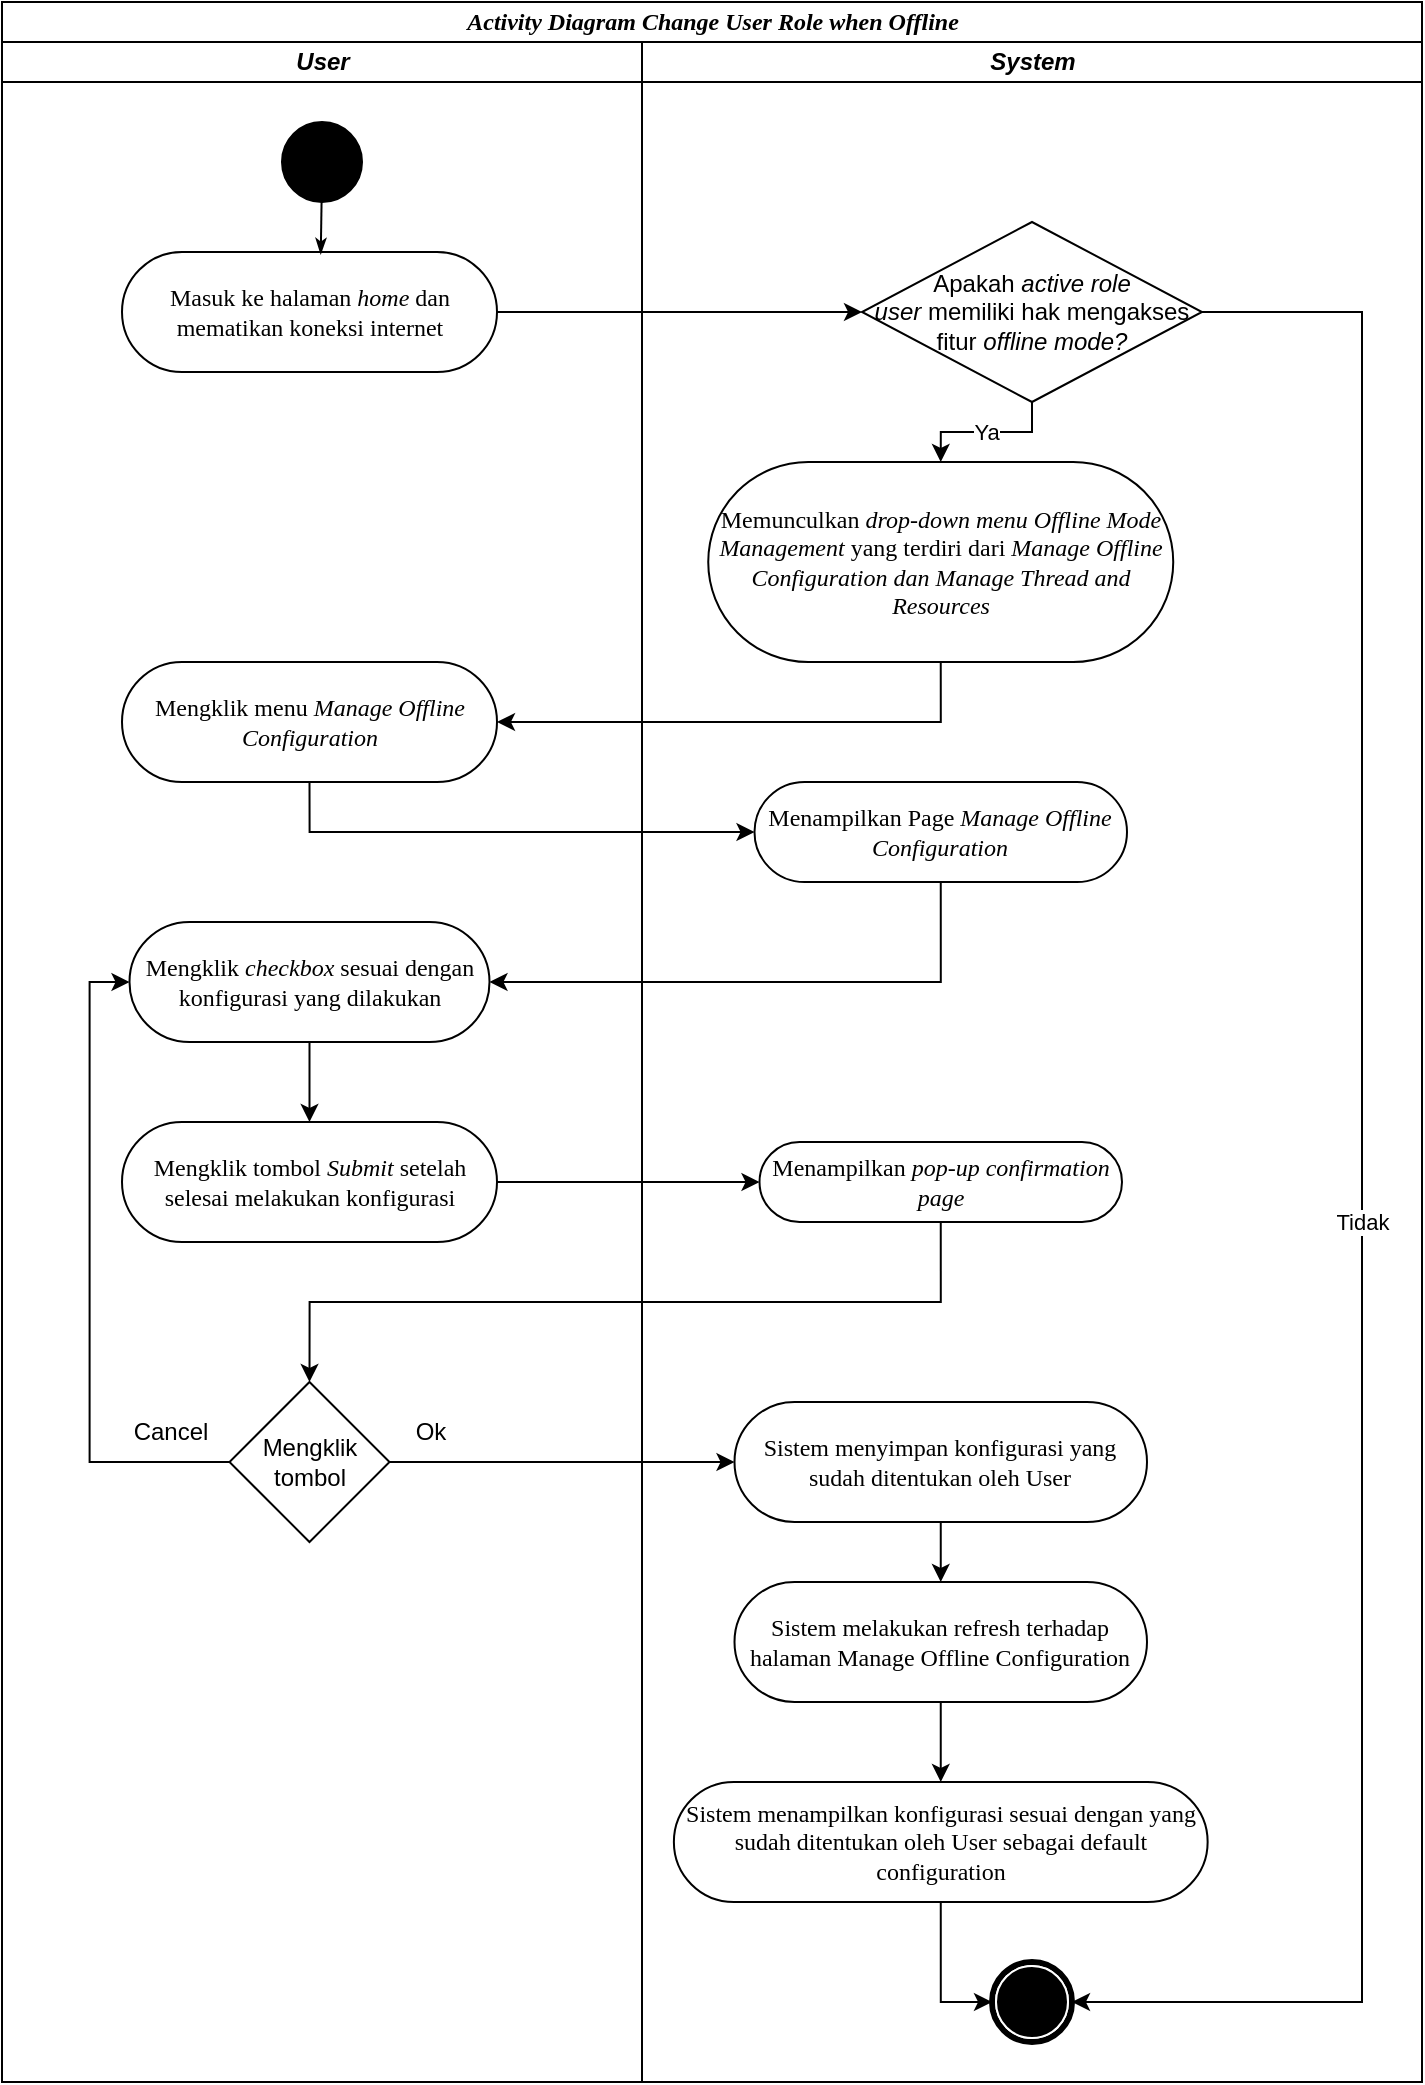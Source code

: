 <mxfile version="20.8.3" type="github">
  <diagram name="Page-1" id="0783ab3e-0a74-02c8-0abd-f7b4e66b4bec">
    <mxGraphModel dx="1050" dy="581" grid="1" gridSize="10" guides="1" tooltips="1" connect="1" arrows="1" fold="1" page="1" pageScale="1" pageWidth="850" pageHeight="1100" background="none" math="0" shadow="0">
      <root>
        <mxCell id="0" />
        <mxCell id="1" parent="0" />
        <mxCell id="1c1d494c118603dd-1" value="&lt;i&gt;Activity Diagram&lt;/i&gt;&amp;nbsp;&lt;i&gt;Change User Role when Offline&lt;/i&gt;" style="swimlane;html=1;childLayout=stackLayout;startSize=20;rounded=0;shadow=0;comic=0;labelBackgroundColor=none;strokeWidth=1;fontFamily=Verdana;fontSize=12;align=center;" parent="1" vertex="1">
          <mxGeometry x="70" y="40" width="710" height="1040" as="geometry" />
        </mxCell>
        <mxCell id="9redM43dmEc5Fs1zs8RA-5" style="rounded=0;orthogonalLoop=1;jettySize=auto;html=1;exitX=1;exitY=0.5;exitDx=0;exitDy=0;" parent="1c1d494c118603dd-1" source="60571a20871a0731-8" target="9redM43dmEc5Fs1zs8RA-4" edge="1">
          <mxGeometry relative="1" as="geometry" />
        </mxCell>
        <mxCell id="1c1d494c118603dd-2" value="&lt;i&gt;User&lt;/i&gt;" style="swimlane;html=1;startSize=20;" parent="1c1d494c118603dd-1" vertex="1">
          <mxGeometry y="20" width="320" height="1020" as="geometry">
            <mxRectangle y="20" width="40" height="970" as="alternateBounds" />
          </mxGeometry>
        </mxCell>
        <mxCell id="60571a20871a0731-4" value="" style="ellipse;whiteSpace=wrap;html=1;rounded=0;shadow=0;comic=0;labelBackgroundColor=none;strokeWidth=1;fillColor=#000000;fontFamily=Verdana;fontSize=12;align=center;" parent="1c1d494c118603dd-2" vertex="1">
          <mxGeometry x="140" y="40" width="40" height="40" as="geometry" />
        </mxCell>
        <mxCell id="60571a20871a0731-8" value="Masuk ke halaman &lt;i&gt;home &lt;/i&gt;dan mematikan koneksi internet" style="rounded=1;whiteSpace=wrap;html=1;shadow=0;comic=0;labelBackgroundColor=none;strokeWidth=1;fontFamily=Verdana;fontSize=12;align=center;arcSize=50;" parent="1c1d494c118603dd-2" vertex="1">
          <mxGeometry x="60" y="105" width="187.5" height="60" as="geometry" />
        </mxCell>
        <mxCell id="1c1d494c118603dd-27" style="rounded=0;html=1;labelBackgroundColor=none;startArrow=none;startFill=0;startSize=5;endArrow=classicThin;endFill=1;endSize=5;jettySize=auto;orthogonalLoop=1;strokeWidth=1;fontFamily=Verdana;fontSize=12;entryX=0.53;entryY=0.018;entryDx=0;entryDy=0;entryPerimeter=0;" parent="1c1d494c118603dd-2" source="60571a20871a0731-4" target="60571a20871a0731-8" edge="1">
          <mxGeometry relative="1" as="geometry">
            <mxPoint x="160" y="100" as="targetPoint" />
          </mxGeometry>
        </mxCell>
        <mxCell id="PpYWxhjhXhYmPH21UP2K-2" value="Mengklik menu &lt;i&gt;Manage Offline Configuration&lt;/i&gt;" style="rounded=1;whiteSpace=wrap;html=1;shadow=0;comic=0;labelBackgroundColor=none;strokeWidth=1;fontFamily=Verdana;fontSize=12;align=center;arcSize=50;" parent="1c1d494c118603dd-2" vertex="1">
          <mxGeometry x="60" y="310" width="187.5" height="60" as="geometry" />
        </mxCell>
        <mxCell id="9redM43dmEc5Fs1zs8RA-7" value="Mengklik &lt;i&gt;checkbox &lt;/i&gt;sesuai dengan konfigurasi yang dilakukan" style="rounded=1;whiteSpace=wrap;html=1;shadow=0;comic=0;labelBackgroundColor=none;strokeWidth=1;fontFamily=Verdana;fontSize=12;align=center;arcSize=50;" parent="1c1d494c118603dd-2" vertex="1">
          <mxGeometry x="63.75" y="440" width="180" height="60" as="geometry" />
        </mxCell>
        <mxCell id="9redM43dmEc5Fs1zs8RA-8" value="Mengklik tombol &lt;i&gt;Submit &lt;/i&gt;setelah selesai melakukan konfigurasi" style="rounded=1;whiteSpace=wrap;html=1;shadow=0;comic=0;labelBackgroundColor=none;strokeWidth=1;fontFamily=Verdana;fontSize=12;align=center;arcSize=50;" parent="1c1d494c118603dd-2" vertex="1">
          <mxGeometry x="60" y="540" width="187.5" height="60" as="geometry" />
        </mxCell>
        <mxCell id="9redM43dmEc5Fs1zs8RA-12" style="edgeStyle=orthogonalEdgeStyle;rounded=0;orthogonalLoop=1;jettySize=auto;html=1;exitX=0.5;exitY=1;exitDx=0;exitDy=0;entryX=0.5;entryY=0;entryDx=0;entryDy=0;" parent="1c1d494c118603dd-2" source="9redM43dmEc5Fs1zs8RA-7" target="9redM43dmEc5Fs1zs8RA-8" edge="1">
          <mxGeometry relative="1" as="geometry" />
        </mxCell>
        <mxCell id="PpYWxhjhXhYmPH21UP2K-8" value="Cancel" style="text;html=1;align=center;verticalAlign=middle;resizable=0;points=[];autosize=1;strokeColor=none;fillColor=none;" parent="1c1d494c118603dd-2" vertex="1">
          <mxGeometry x="53.75" y="680" width="60" height="30" as="geometry" />
        </mxCell>
        <mxCell id="PpYWxhjhXhYmPH21UP2K-9" value="Ok" style="text;html=1;align=center;verticalAlign=middle;resizable=0;points=[];autosize=1;strokeColor=none;fillColor=none;" parent="1c1d494c118603dd-2" vertex="1">
          <mxGeometry x="193.75" y="680" width="40" height="30" as="geometry" />
        </mxCell>
        <mxCell id="PpYWxhjhXhYmPH21UP2K-5" value="Mengklik tombol" style="rhombus;whiteSpace=wrap;html=1;" parent="1c1d494c118603dd-2" vertex="1">
          <mxGeometry x="113.75" y="670" width="80" height="80" as="geometry" />
        </mxCell>
        <mxCell id="PpYWxhjhXhYmPH21UP2K-6" style="edgeStyle=orthogonalEdgeStyle;rounded=0;orthogonalLoop=1;jettySize=auto;html=1;exitX=0;exitY=0.5;exitDx=0;exitDy=0;entryX=0;entryY=0.5;entryDx=0;entryDy=0;" parent="1c1d494c118603dd-2" source="PpYWxhjhXhYmPH21UP2K-5" target="9redM43dmEc5Fs1zs8RA-7" edge="1">
          <mxGeometry relative="1" as="geometry" />
        </mxCell>
        <mxCell id="1c1d494c118603dd-4" value="&lt;i&gt;System&lt;/i&gt;" style="swimlane;html=1;startSize=20;" parent="1c1d494c118603dd-1" vertex="1">
          <mxGeometry x="320" y="20" width="390" height="1020" as="geometry" />
        </mxCell>
        <mxCell id="60571a20871a0731-5" value="" style="shape=mxgraph.bpmn.shape;html=1;verticalLabelPosition=bottom;labelBackgroundColor=#ffffff;verticalAlign=top;perimeter=ellipsePerimeter;outline=end;symbol=terminate;rounded=0;shadow=0;comic=0;strokeWidth=1;fontFamily=Verdana;fontSize=12;align=center;" parent="1c1d494c118603dd-4" vertex="1">
          <mxGeometry x="175" y="960" width="40" height="40" as="geometry" />
        </mxCell>
        <mxCell id="9redM43dmEc5Fs1zs8RA-4" value="Apakah &lt;i&gt;active role user&lt;/i&gt;&amp;nbsp;memiliki hak mengakses fitur &lt;i&gt;offline mode?&lt;/i&gt;" style="rhombus;whiteSpace=wrap;html=1;" parent="1c1d494c118603dd-4" vertex="1">
          <mxGeometry x="110" y="90" width="170" height="90" as="geometry" />
        </mxCell>
        <mxCell id="9redM43dmEc5Fs1zs8RA-6" value="Menampilkan Page &lt;i&gt;Manage Offline Configuration&lt;/i&gt;" style="rounded=1;whiteSpace=wrap;html=1;shadow=0;comic=0;labelBackgroundColor=none;strokeWidth=1;fontFamily=Verdana;fontSize=12;align=center;arcSize=50;" parent="1c1d494c118603dd-4" vertex="1">
          <mxGeometry x="56.25" y="370" width="186.25" height="50" as="geometry" />
        </mxCell>
        <mxCell id="9redM43dmEc5Fs1zs8RA-16" value="" style="endArrow=classic;html=1;rounded=0;exitX=0.5;exitY=1;exitDx=0;exitDy=0;entryX=0.5;entryY=0;entryDx=0;entryDy=0;edgeStyle=orthogonalEdgeStyle;" parent="1c1d494c118603dd-4" source="9redM43dmEc5Fs1zs8RA-4" target="9redM43dmEc5Fs1zs8RA-35" edge="1">
          <mxGeometry relative="1" as="geometry">
            <mxPoint x="70" y="250" as="sourcePoint" />
            <mxPoint x="170" y="250" as="targetPoint" />
          </mxGeometry>
        </mxCell>
        <mxCell id="9redM43dmEc5Fs1zs8RA-17" value="Ya" style="edgeLabel;resizable=0;html=1;align=center;verticalAlign=middle;" parent="9redM43dmEc5Fs1zs8RA-16" connectable="0" vertex="1">
          <mxGeometry relative="1" as="geometry" />
        </mxCell>
        <mxCell id="9redM43dmEc5Fs1zs8RA-18" value="" style="endArrow=classic;html=1;rounded=0;exitX=1;exitY=0.5;exitDx=0;exitDy=0;edgeStyle=orthogonalEdgeStyle;entryX=1;entryY=0.5;entryDx=0;entryDy=0;" parent="1c1d494c118603dd-4" source="9redM43dmEc5Fs1zs8RA-4" target="60571a20871a0731-5" edge="1">
          <mxGeometry relative="1" as="geometry">
            <mxPoint x="180" y="190" as="sourcePoint" />
            <mxPoint x="288" y="700" as="targetPoint" />
            <Array as="points">
              <mxPoint x="360" y="135" />
              <mxPoint x="360" y="980" />
            </Array>
          </mxGeometry>
        </mxCell>
        <mxCell id="9redM43dmEc5Fs1zs8RA-19" value="Tidak" style="edgeLabel;resizable=0;html=1;align=center;verticalAlign=middle;" parent="9redM43dmEc5Fs1zs8RA-18" connectable="0" vertex="1">
          <mxGeometry relative="1" as="geometry" />
        </mxCell>
        <mxCell id="9redM43dmEc5Fs1zs8RA-35" value="Memunculkan &lt;i&gt;drop-down menu Offline Mode Management &lt;/i&gt;yang terdiri dari &lt;i&gt;Manage Offline Configuration dan Manage Thread and Resources&lt;/i&gt;" style="rounded=1;whiteSpace=wrap;html=1;shadow=0;comic=0;labelBackgroundColor=none;strokeWidth=1;fontFamily=Verdana;fontSize=12;align=center;arcSize=50;" parent="1c1d494c118603dd-4" vertex="1">
          <mxGeometry x="33.12" y="210" width="232.5" height="100" as="geometry" />
        </mxCell>
        <mxCell id="9redM43dmEc5Fs1zs8RA-9" value="Menampilkan &lt;i&gt;pop-up confirmation page&lt;/i&gt;" style="rounded=1;whiteSpace=wrap;html=1;shadow=0;comic=0;labelBackgroundColor=none;strokeWidth=1;fontFamily=Verdana;fontSize=12;align=center;arcSize=50;" parent="1c1d494c118603dd-4" vertex="1">
          <mxGeometry x="58.75" y="550" width="181.25" height="40" as="geometry" />
        </mxCell>
        <mxCell id="9redM43dmEc5Fs1zs8RA-37" value="Sistem menyimpan konfigurasi yang sudah ditentukan oleh User" style="rounded=1;whiteSpace=wrap;html=1;shadow=0;comic=0;labelBackgroundColor=none;strokeWidth=1;fontFamily=Verdana;fontSize=12;align=center;arcSize=50;" parent="1c1d494c118603dd-4" vertex="1">
          <mxGeometry x="46.25" y="680" width="206.25" height="60" as="geometry" />
        </mxCell>
        <mxCell id="9redM43dmEc5Fs1zs8RA-39" style="edgeStyle=orthogonalEdgeStyle;rounded=0;orthogonalLoop=1;jettySize=auto;html=1;exitX=0.5;exitY=1;exitDx=0;exitDy=0;entryX=0.5;entryY=0;entryDx=0;entryDy=0;" parent="1c1d494c118603dd-4" source="9redM43dmEc5Fs1zs8RA-37" target="PpYWxhjhXhYmPH21UP2K-11" edge="1">
          <mxGeometry relative="1" as="geometry">
            <Array as="points" />
            <mxPoint x="136" y="820" as="targetPoint" />
          </mxGeometry>
        </mxCell>
        <mxCell id="PpYWxhjhXhYmPH21UP2K-14" style="edgeStyle=orthogonalEdgeStyle;rounded=0;orthogonalLoop=1;jettySize=auto;html=1;exitX=0.5;exitY=1;exitDx=0;exitDy=0;entryX=0.5;entryY=0;entryDx=0;entryDy=0;" parent="1c1d494c118603dd-4" source="PpYWxhjhXhYmPH21UP2K-11" target="PpYWxhjhXhYmPH21UP2K-12" edge="1">
          <mxGeometry relative="1" as="geometry" />
        </mxCell>
        <mxCell id="PpYWxhjhXhYmPH21UP2K-11" value="Sistem melakukan refresh terhadap halaman Manage Offline Configuration" style="rounded=1;whiteSpace=wrap;html=1;shadow=0;comic=0;labelBackgroundColor=none;strokeWidth=1;fontFamily=Verdana;fontSize=12;align=center;arcSize=50;" parent="1c1d494c118603dd-4" vertex="1">
          <mxGeometry x="46.25" y="770" width="206.25" height="60" as="geometry" />
        </mxCell>
        <mxCell id="PpYWxhjhXhYmPH21UP2K-15" style="edgeStyle=orthogonalEdgeStyle;rounded=0;orthogonalLoop=1;jettySize=auto;html=1;exitX=0.5;exitY=1;exitDx=0;exitDy=0;entryX=0;entryY=0.5;entryDx=0;entryDy=0;" parent="1c1d494c118603dd-4" source="PpYWxhjhXhYmPH21UP2K-12" target="60571a20871a0731-5" edge="1">
          <mxGeometry relative="1" as="geometry" />
        </mxCell>
        <mxCell id="PpYWxhjhXhYmPH21UP2K-12" value="Sistem menampilkan konfigurasi sesuai dengan yang sudah ditentukan oleh User sebagai default configuration" style="rounded=1;whiteSpace=wrap;html=1;shadow=0;comic=0;labelBackgroundColor=none;strokeWidth=1;fontFamily=Verdana;fontSize=12;align=center;arcSize=50;" parent="1c1d494c118603dd-4" vertex="1">
          <mxGeometry x="15.94" y="870" width="266.88" height="60" as="geometry" />
        </mxCell>
        <mxCell id="9redM43dmEc5Fs1zs8RA-36" style="edgeStyle=orthogonalEdgeStyle;rounded=0;orthogonalLoop=1;jettySize=auto;html=1;exitX=0.5;exitY=1;exitDx=0;exitDy=0;entryX=1;entryY=0.5;entryDx=0;entryDy=0;" parent="1c1d494c118603dd-1" source="9redM43dmEc5Fs1zs8RA-35" target="PpYWxhjhXhYmPH21UP2K-2" edge="1">
          <mxGeometry relative="1" as="geometry" />
        </mxCell>
        <mxCell id="PpYWxhjhXhYmPH21UP2K-3" style="edgeStyle=orthogonalEdgeStyle;rounded=0;orthogonalLoop=1;jettySize=auto;html=1;exitX=0.5;exitY=1;exitDx=0;exitDy=0;entryX=0;entryY=0.5;entryDx=0;entryDy=0;" parent="1c1d494c118603dd-1" source="PpYWxhjhXhYmPH21UP2K-2" target="9redM43dmEc5Fs1zs8RA-6" edge="1">
          <mxGeometry relative="1" as="geometry" />
        </mxCell>
        <mxCell id="9redM43dmEc5Fs1zs8RA-11" style="edgeStyle=orthogonalEdgeStyle;rounded=0;orthogonalLoop=1;jettySize=auto;html=1;exitX=0.5;exitY=1;exitDx=0;exitDy=0;entryX=1;entryY=0.5;entryDx=0;entryDy=0;" parent="1c1d494c118603dd-1" source="9redM43dmEc5Fs1zs8RA-6" target="9redM43dmEc5Fs1zs8RA-7" edge="1">
          <mxGeometry relative="1" as="geometry" />
        </mxCell>
        <mxCell id="9redM43dmEc5Fs1zs8RA-13" style="edgeStyle=orthogonalEdgeStyle;rounded=0;orthogonalLoop=1;jettySize=auto;html=1;exitX=1;exitY=0.5;exitDx=0;exitDy=0;entryX=0;entryY=0.5;entryDx=0;entryDy=0;" parent="1c1d494c118603dd-1" source="9redM43dmEc5Fs1zs8RA-8" target="9redM43dmEc5Fs1zs8RA-9" edge="1">
          <mxGeometry relative="1" as="geometry" />
        </mxCell>
        <mxCell id="9redM43dmEc5Fs1zs8RA-38" style="edgeStyle=orthogonalEdgeStyle;rounded=0;orthogonalLoop=1;jettySize=auto;html=1;exitX=0.5;exitY=1;exitDx=0;exitDy=0;entryX=0.5;entryY=0;entryDx=0;entryDy=0;" parent="1c1d494c118603dd-1" source="9redM43dmEc5Fs1zs8RA-9" target="PpYWxhjhXhYmPH21UP2K-5" edge="1">
          <mxGeometry relative="1" as="geometry" />
        </mxCell>
        <mxCell id="PpYWxhjhXhYmPH21UP2K-10" style="edgeStyle=orthogonalEdgeStyle;rounded=0;orthogonalLoop=1;jettySize=auto;html=1;exitX=1;exitY=0.5;exitDx=0;exitDy=0;entryX=0;entryY=0.5;entryDx=0;entryDy=0;" parent="1c1d494c118603dd-1" source="PpYWxhjhXhYmPH21UP2K-5" target="9redM43dmEc5Fs1zs8RA-37" edge="1">
          <mxGeometry relative="1" as="geometry" />
        </mxCell>
      </root>
    </mxGraphModel>
  </diagram>
</mxfile>
